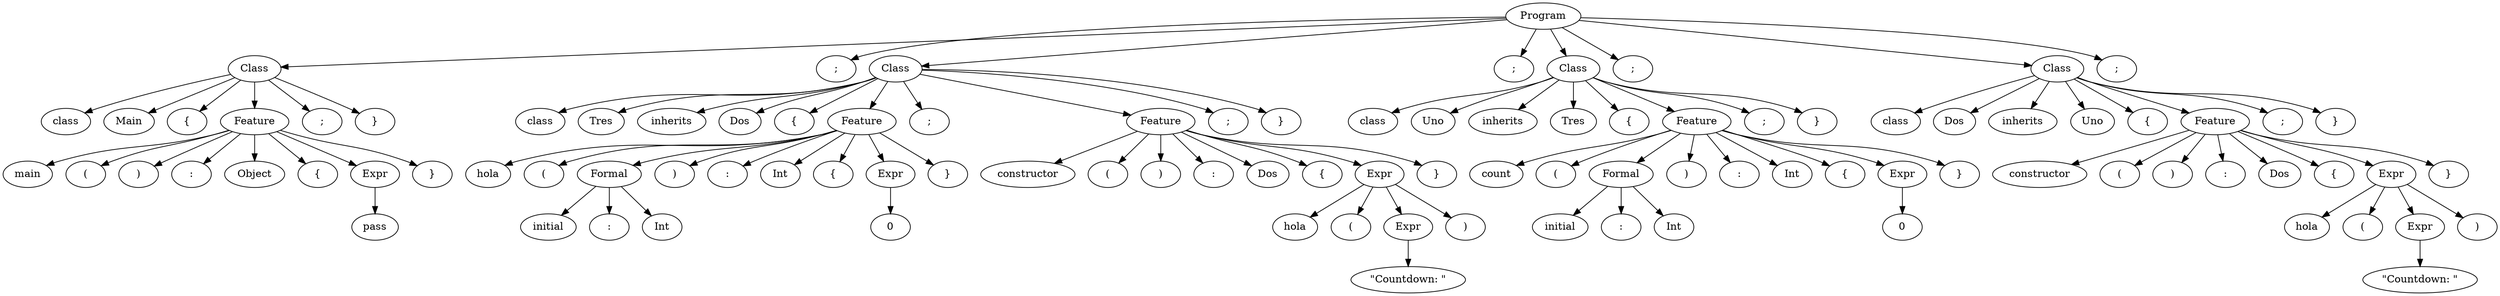 digraph {
	0 [label=Program]
	0 -> 1
	1 [label=Class]
	1 -> 2
	2 [label=class]
	1 -> 3
	3 [label=Main]
	1 -> 4
	4 [label="{"]
	1 -> 5
	5 [label=Feature]
	5 -> 6
	6 [label=main]
	5 -> 7
	7 [label="("]
	5 -> 8
	8 [label=")"]
	5 -> 9
	9 [label=":"]
	5 -> 10
	10 [label=Object]
	5 -> 11
	11 [label="{"]
	5 -> 12
	12 [label=Expr]
	12 -> 13
	13 [label=pass]
	5 -> 14
	14 [label="}"]
	1 -> 15
	15 [label=";"]
	1 -> 16
	16 [label="}"]
	0 -> 17
	17 [label=";"]
	0 -> 18
	18 [label=Class]
	18 -> 19
	19 [label=class]
	18 -> 20
	20 [label=Tres]
	18 -> 21
	21 [label=inherits]
	18 -> 22
	22 [label=Dos]
	18 -> 23
	23 [label="{"]
	18 -> 24
	24 [label=Feature]
	24 -> 25
	25 [label=hola]
	24 -> 26
	26 [label="("]
	24 -> 27
	27 [label=Formal]
	27 -> 28
	28 [label=initial]
	27 -> 29
	29 [label=":"]
	27 -> 30
	30 [label=Int]
	24 -> 31
	31 [label=")"]
	24 -> 32
	32 [label=":"]
	24 -> 33
	33 [label=Int]
	24 -> 34
	34 [label="{"]
	24 -> 35
	35 [label=Expr]
	35 -> 36
	36 [label=0]
	24 -> 37
	37 [label="}"]
	18 -> 38
	38 [label=";"]
	18 -> 39
	39 [label=Feature]
	39 -> 40
	40 [label=constructor]
	39 -> 41
	41 [label="("]
	39 -> 42
	42 [label=")"]
	39 -> 43
	43 [label=":"]
	39 -> 44
	44 [label=Dos]
	39 -> 45
	45 [label="{"]
	39 -> 46
	46 [label=Expr]
	46 -> 47
	47 [label=hola]
	46 -> 48
	48 [label="("]
	46 -> 49
	49 [label=Expr]
	49 -> 50
	50 [label="\"Countdown: \""]
	46 -> 51
	51 [label=")"]
	39 -> 52
	52 [label="}"]
	18 -> 53
	53 [label=";"]
	18 -> 54
	54 [label="}"]
	0 -> 55
	55 [label=";"]
	0 -> 56
	56 [label=Class]
	56 -> 57
	57 [label=class]
	56 -> 58
	58 [label=Uno]
	56 -> 59
	59 [label=inherits]
	56 -> 60
	60 [label=Tres]
	56 -> 61
	61 [label="{"]
	56 -> 62
	62 [label=Feature]
	62 -> 63
	63 [label=count]
	62 -> 64
	64 [label="("]
	62 -> 65
	65 [label=Formal]
	65 -> 66
	66 [label=initial]
	65 -> 67
	67 [label=":"]
	65 -> 68
	68 [label=Int]
	62 -> 69
	69 [label=")"]
	62 -> 70
	70 [label=":"]
	62 -> 71
	71 [label=Int]
	62 -> 72
	72 [label="{"]
	62 -> 73
	73 [label=Expr]
	73 -> 74
	74 [label=0]
	62 -> 75
	75 [label="}"]
	56 -> 76
	76 [label=";"]
	56 -> 77
	77 [label="}"]
	0 -> 78
	78 [label=";"]
	0 -> 79
	79 [label=Class]
	79 -> 80
	80 [label=class]
	79 -> 81
	81 [label=Dos]
	79 -> 82
	82 [label=inherits]
	79 -> 83
	83 [label=Uno]
	79 -> 84
	84 [label="{"]
	79 -> 85
	85 [label=Feature]
	85 -> 86
	86 [label=constructor]
	85 -> 87
	87 [label="("]
	85 -> 88
	88 [label=")"]
	85 -> 89
	89 [label=":"]
	85 -> 90
	90 [label=Dos]
	85 -> 91
	91 [label="{"]
	85 -> 92
	92 [label=Expr]
	92 -> 93
	93 [label=hola]
	92 -> 94
	94 [label="("]
	92 -> 95
	95 [label=Expr]
	95 -> 96
	96 [label="\"Countdown: \""]
	92 -> 97
	97 [label=")"]
	85 -> 98
	98 [label="}"]
	79 -> 99
	99 [label=";"]
	79 -> 100
	100 [label="}"]
	0 -> 101
	101 [label=";"]
}
